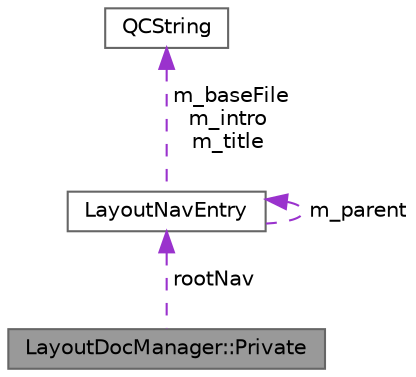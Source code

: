 digraph "LayoutDocManager::Private"
{
 // INTERACTIVE_SVG=YES
 // LATEX_PDF_SIZE
  bgcolor="transparent";
  edge [fontname=Helvetica,fontsize=10,labelfontname=Helvetica,labelfontsize=10];
  node [fontname=Helvetica,fontsize=10,shape=box,height=0.2,width=0.4];
  Node1 [label="LayoutDocManager::Private",height=0.2,width=0.4,color="gray40", fillcolor="grey60", style="filled", fontcolor="black",tooltip=" "];
  Node2 -> Node1 [dir="back",color="darkorchid3",style="dashed",label=" rootNav" ];
  Node2 [label="LayoutNavEntry",height=0.2,width=0.4,color="gray40", fillcolor="white", style="filled",URL="$df/de7/struct_layout_nav_entry.html",tooltip="Base class for the layout of a navigation item at the top of the HTML pages."];
  Node2 -> Node2 [dir="back",color="darkorchid3",style="dashed",label=" m_parent" ];
  Node3 -> Node2 [dir="back",color="darkorchid3",style="dashed",label=" m_baseFile\nm_intro\nm_title" ];
  Node3 [label="QCString",height=0.2,width=0.4,color="gray40", fillcolor="white", style="filled",URL="$d9/d45/class_q_c_string.html",tooltip="This is an alternative implementation of QCString."];
}
